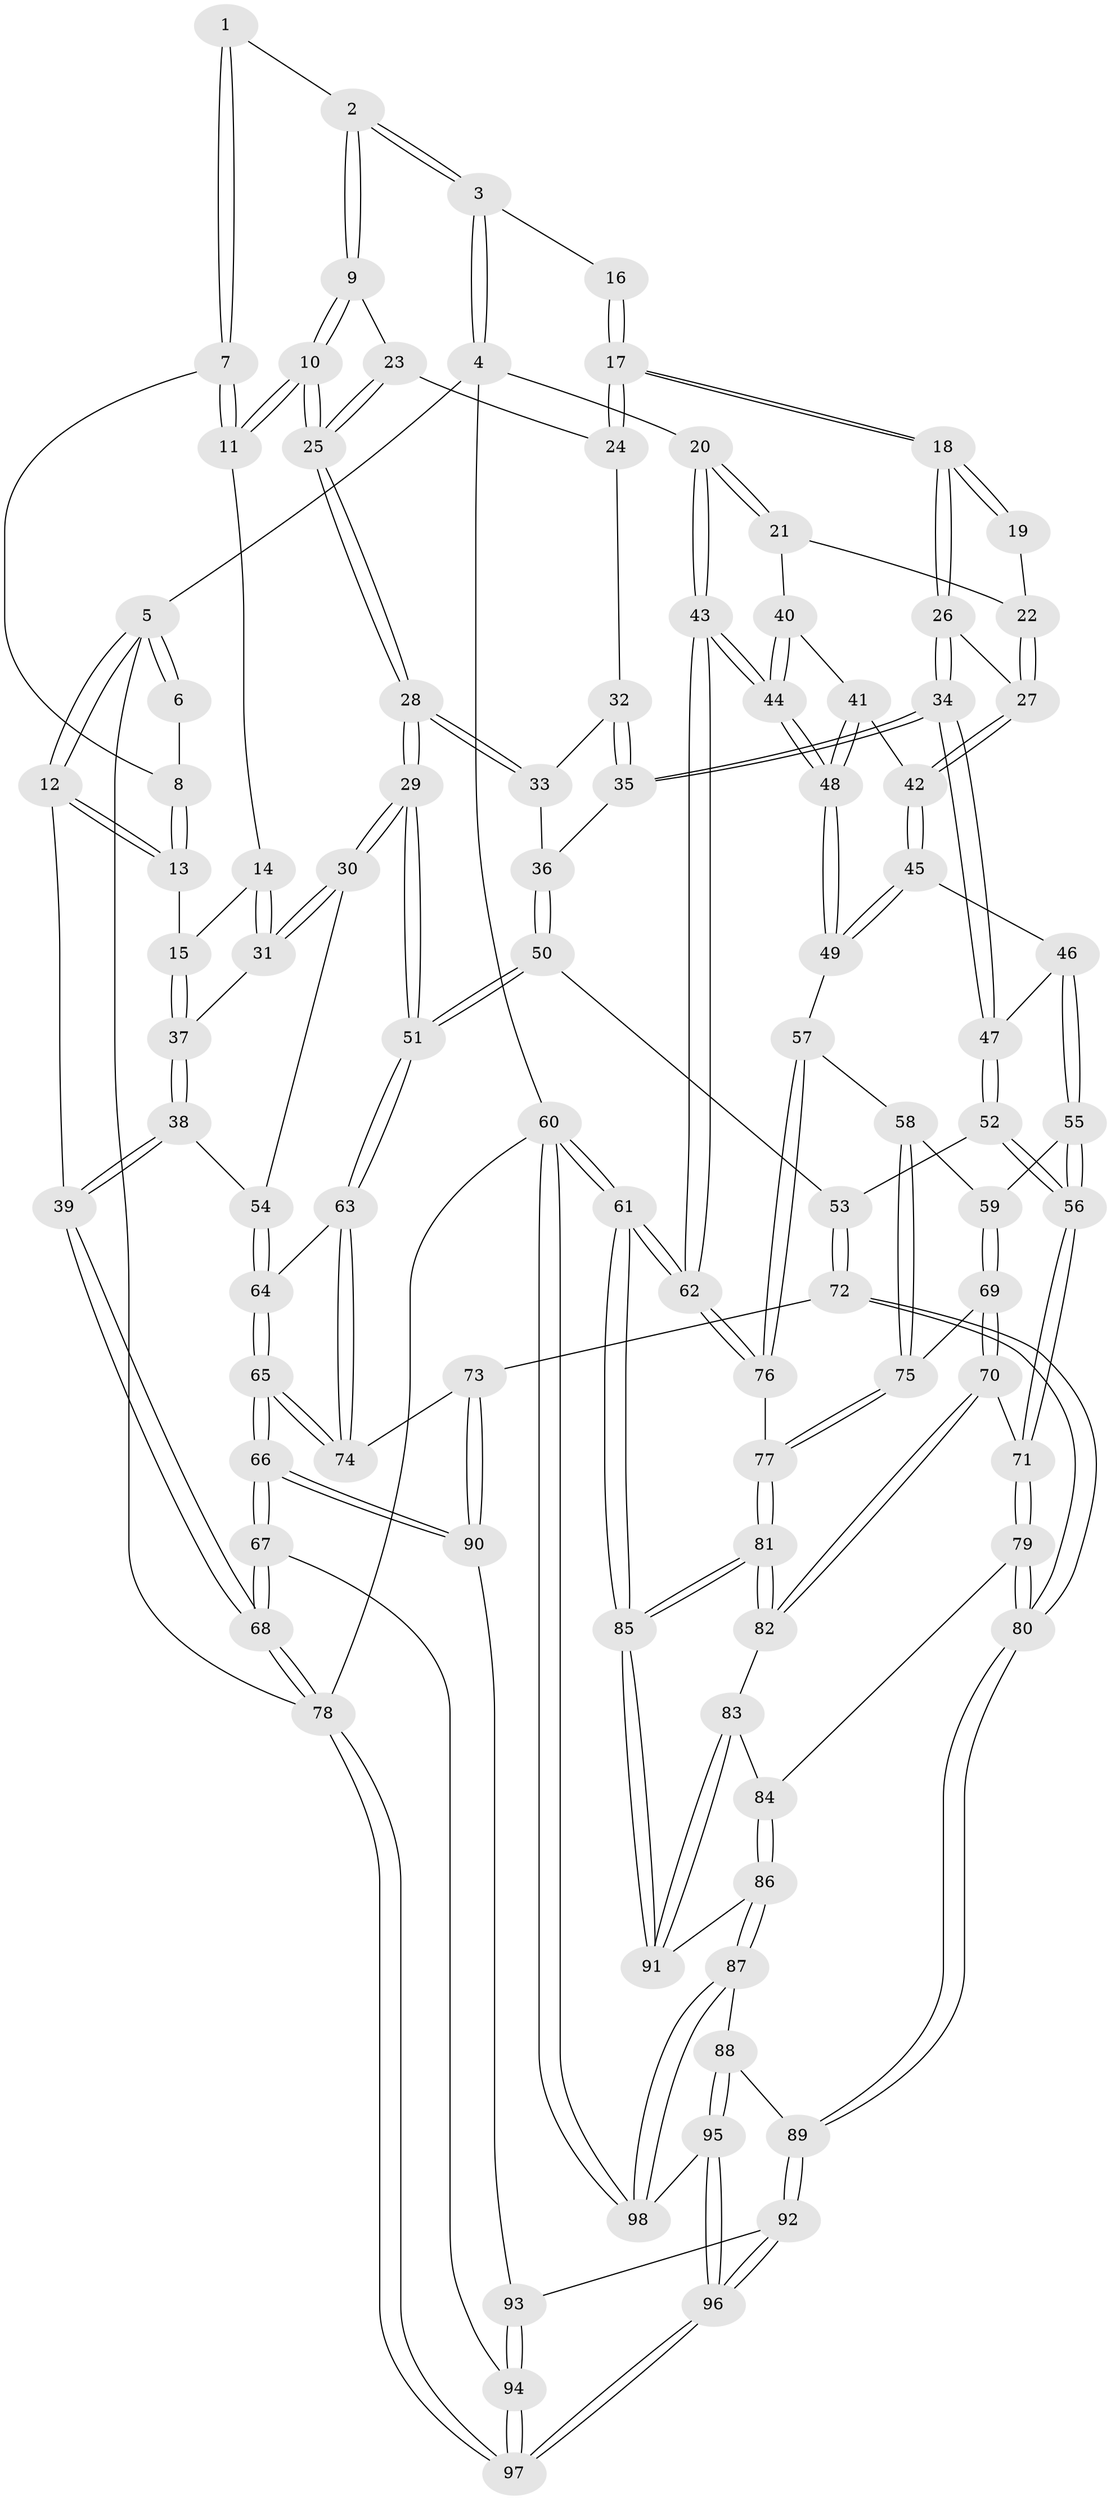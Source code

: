 // coarse degree distribution, {3: 0.3333333333333333, 5: 0.1794871794871795, 4: 0.3076923076923077, 6: 0.10256410256410256, 8: 0.02564102564102564, 7: 0.02564102564102564, 9: 0.02564102564102564}
// Generated by graph-tools (version 1.1) at 2025/05/03/04/25 22:05:35]
// undirected, 98 vertices, 242 edges
graph export_dot {
graph [start="1"]
  node [color=gray90,style=filled];
  1 [pos="+0.3660456722828459+0"];
  2 [pos="+0.3703605181880611+0"];
  3 [pos="+1+0"];
  4 [pos="+1+0"];
  5 [pos="+0+0"];
  6 [pos="+0.15706052111616856+0"];
  7 [pos="+0.19705957987791556+0.072144491930735"];
  8 [pos="+0.05133247550553408+0.09098560574672239"];
  9 [pos="+0.4429747414175529+0.016447748305446635"];
  10 [pos="+0.21023724619617012+0.1782646435953655"];
  11 [pos="+0.19682830755299424+0.1694925234542979"];
  12 [pos="+0+0.1474789945365783"];
  13 [pos="+0+0.1437016677887125"];
  14 [pos="+0.17884621544662752+0.17982580358552458"];
  15 [pos="+0.07816604221559338+0.20502871489561011"];
  16 [pos="+1+0"];
  17 [pos="+0.5933268217865518+0.13533615146414446"];
  18 [pos="+0.6413766335295447+0.19624206039411532"];
  19 [pos="+0.87257862618026+0.029947749469441683"];
  20 [pos="+1+0.08079331141536575"];
  21 [pos="+1+0.23243588553154848"];
  22 [pos="+0.8501525644165323+0.17600618136665067"];
  23 [pos="+0.4535138307123434+0.04539206197483791"];
  24 [pos="+0.4732836352544988+0.0661341831145991"];
  25 [pos="+0.29569154021651717+0.23997557806889905"];
  26 [pos="+0.6495073796267901+0.2185279095241392"];
  27 [pos="+0.8114481746686405+0.24065556314375539"];
  28 [pos="+0.3005487559347646+0.33555261330149855"];
  29 [pos="+0.29346623825731516+0.4049973501128736"];
  30 [pos="+0.22394822299986536+0.3891193008587629"];
  31 [pos="+0.16379927325745486+0.3474600133269914"];
  32 [pos="+0.4706803739280727+0.0890744857008816"];
  33 [pos="+0.43504523183740673+0.24116201712212884"];
  34 [pos="+0.6321657267395034+0.28568153926163664"];
  35 [pos="+0.49202921902417646+0.312398511744868"];
  36 [pos="+0.4703175391384541+0.3246112464969818"];
  37 [pos="+0.10346050780071485+0.3213966343383883"];
  38 [pos="+0+0.40712341102794364"];
  39 [pos="+0+0.407094807440389"];
  40 [pos="+0.9499225506504442+0.275987182534398"];
  41 [pos="+0.9138641483162263+0.29640385035569805"];
  42 [pos="+0.8465960464242296+0.2958638182357051"];
  43 [pos="+1+0.5096634773624017"];
  44 [pos="+1+0.5014043758379648"];
  45 [pos="+0.8142639121428322+0.39018213919986766"];
  46 [pos="+0.7807631693024658+0.4029874663271582"];
  47 [pos="+0.6390019352153586+0.32082079406240677"];
  48 [pos="+0.9925002628828637+0.502030039379477"];
  49 [pos="+0.9760970841227388+0.505889949344851"];
  50 [pos="+0.3677960387958186+0.4446958843130206"];
  51 [pos="+0.3220413615897993+0.4415715625496613"];
  52 [pos="+0.5638515393679511+0.5216125165614817"];
  53 [pos="+0.41768953101353856+0.46926913916685364"];
  54 [pos="+0.06633998373698707+0.4783592471972625"];
  55 [pos="+0.7462378236931684+0.4814468338776767"];
  56 [pos="+0.566803890775402+0.5255733998506126"];
  57 [pos="+0.966243628517754+0.5140868027471347"];
  58 [pos="+0.9640675845608545+0.5149818233759048"];
  59 [pos="+0.7890327229979759+0.5367023917361295"];
  60 [pos="+1+1"];
  61 [pos="+1+1"];
  62 [pos="+1+1"];
  63 [pos="+0.2974515042579542+0.4953201907137096"];
  64 [pos="+0.1174927576246734+0.6167104765972784"];
  65 [pos="+0.08025466788805241+0.6899435173490078"];
  66 [pos="+0.008374229536055608+0.769525689873052"];
  67 [pos="+0+0.7851183576370927"];
  68 [pos="+0+0.8297033906063686"];
  69 [pos="+0.7703286629502464+0.6056641847126621"];
  70 [pos="+0.667894403401905+0.6406990994011056"];
  71 [pos="+0.5889969584737432+0.6225131469977299"];
  72 [pos="+0.4169906270682432+0.7394732336476575"];
  73 [pos="+0.35211520466087076+0.7274727158076147"];
  74 [pos="+0.3232900837551584+0.6827314795005117"];
  75 [pos="+0.8238008638910945+0.6445242753321184"];
  76 [pos="+0.9272933041434837+0.6582269327392468"];
  77 [pos="+0.843590854888496+0.714553571602228"];
  78 [pos="+0+1"];
  79 [pos="+0.5520544606190633+0.6966233155542833"];
  80 [pos="+0.4425162487618098+0.7481524865954773"];
  81 [pos="+0.8266621381777348+0.8045533886869567"];
  82 [pos="+0.7949479522592773+0.7907186164613097"];
  83 [pos="+0.6716652328637136+0.7989418026155858"];
  84 [pos="+0.5579883926021768+0.7062951745920167"];
  85 [pos="+0.8863704386137059+0.9010066066562676"];
  86 [pos="+0.595642639970847+0.9329634437001098"];
  87 [pos="+0.5924712245277418+0.9365748706571667"];
  88 [pos="+0.5240204215899065+0.9167775622613186"];
  89 [pos="+0.44938632185850874+0.8856664740566678"];
  90 [pos="+0.25209695523894377+0.8327648361913641"];
  91 [pos="+0.6190406329778044+0.9212932264612279"];
  92 [pos="+0.38906960602366986+0.9362458297953538"];
  93 [pos="+0.25888139394552245+0.8488832295142866"];
  94 [pos="+0.21834243744591786+1"];
  95 [pos="+0.3320038324415258+1"];
  96 [pos="+0.3232975295886601+1"];
  97 [pos="+0.2833778144392011+1"];
  98 [pos="+0.6089196025139861+1"];
  1 -- 2;
  1 -- 7;
  1 -- 7;
  2 -- 3;
  2 -- 3;
  2 -- 9;
  2 -- 9;
  3 -- 4;
  3 -- 4;
  3 -- 16;
  4 -- 5;
  4 -- 20;
  4 -- 60;
  5 -- 6;
  5 -- 6;
  5 -- 12;
  5 -- 12;
  5 -- 78;
  6 -- 8;
  7 -- 8;
  7 -- 11;
  7 -- 11;
  8 -- 13;
  8 -- 13;
  9 -- 10;
  9 -- 10;
  9 -- 23;
  10 -- 11;
  10 -- 11;
  10 -- 25;
  10 -- 25;
  11 -- 14;
  12 -- 13;
  12 -- 13;
  12 -- 39;
  13 -- 15;
  14 -- 15;
  14 -- 31;
  14 -- 31;
  15 -- 37;
  15 -- 37;
  16 -- 17;
  16 -- 17;
  17 -- 18;
  17 -- 18;
  17 -- 24;
  17 -- 24;
  18 -- 19;
  18 -- 19;
  18 -- 26;
  18 -- 26;
  19 -- 22;
  20 -- 21;
  20 -- 21;
  20 -- 43;
  20 -- 43;
  21 -- 22;
  21 -- 40;
  22 -- 27;
  22 -- 27;
  23 -- 24;
  23 -- 25;
  23 -- 25;
  24 -- 32;
  25 -- 28;
  25 -- 28;
  26 -- 27;
  26 -- 34;
  26 -- 34;
  27 -- 42;
  27 -- 42;
  28 -- 29;
  28 -- 29;
  28 -- 33;
  28 -- 33;
  29 -- 30;
  29 -- 30;
  29 -- 51;
  29 -- 51;
  30 -- 31;
  30 -- 31;
  30 -- 54;
  31 -- 37;
  32 -- 33;
  32 -- 35;
  32 -- 35;
  33 -- 36;
  34 -- 35;
  34 -- 35;
  34 -- 47;
  34 -- 47;
  35 -- 36;
  36 -- 50;
  36 -- 50;
  37 -- 38;
  37 -- 38;
  38 -- 39;
  38 -- 39;
  38 -- 54;
  39 -- 68;
  39 -- 68;
  40 -- 41;
  40 -- 44;
  40 -- 44;
  41 -- 42;
  41 -- 48;
  41 -- 48;
  42 -- 45;
  42 -- 45;
  43 -- 44;
  43 -- 44;
  43 -- 62;
  43 -- 62;
  44 -- 48;
  44 -- 48;
  45 -- 46;
  45 -- 49;
  45 -- 49;
  46 -- 47;
  46 -- 55;
  46 -- 55;
  47 -- 52;
  47 -- 52;
  48 -- 49;
  48 -- 49;
  49 -- 57;
  50 -- 51;
  50 -- 51;
  50 -- 53;
  51 -- 63;
  51 -- 63;
  52 -- 53;
  52 -- 56;
  52 -- 56;
  53 -- 72;
  53 -- 72;
  54 -- 64;
  54 -- 64;
  55 -- 56;
  55 -- 56;
  55 -- 59;
  56 -- 71;
  56 -- 71;
  57 -- 58;
  57 -- 76;
  57 -- 76;
  58 -- 59;
  58 -- 75;
  58 -- 75;
  59 -- 69;
  59 -- 69;
  60 -- 61;
  60 -- 61;
  60 -- 98;
  60 -- 98;
  60 -- 78;
  61 -- 62;
  61 -- 62;
  61 -- 85;
  61 -- 85;
  62 -- 76;
  62 -- 76;
  63 -- 64;
  63 -- 74;
  63 -- 74;
  64 -- 65;
  64 -- 65;
  65 -- 66;
  65 -- 66;
  65 -- 74;
  65 -- 74;
  66 -- 67;
  66 -- 67;
  66 -- 90;
  66 -- 90;
  67 -- 68;
  67 -- 68;
  67 -- 94;
  68 -- 78;
  68 -- 78;
  69 -- 70;
  69 -- 70;
  69 -- 75;
  70 -- 71;
  70 -- 82;
  70 -- 82;
  71 -- 79;
  71 -- 79;
  72 -- 73;
  72 -- 80;
  72 -- 80;
  73 -- 74;
  73 -- 90;
  73 -- 90;
  75 -- 77;
  75 -- 77;
  76 -- 77;
  77 -- 81;
  77 -- 81;
  78 -- 97;
  78 -- 97;
  79 -- 80;
  79 -- 80;
  79 -- 84;
  80 -- 89;
  80 -- 89;
  81 -- 82;
  81 -- 82;
  81 -- 85;
  81 -- 85;
  82 -- 83;
  83 -- 84;
  83 -- 91;
  83 -- 91;
  84 -- 86;
  84 -- 86;
  85 -- 91;
  85 -- 91;
  86 -- 87;
  86 -- 87;
  86 -- 91;
  87 -- 88;
  87 -- 98;
  87 -- 98;
  88 -- 89;
  88 -- 95;
  88 -- 95;
  89 -- 92;
  89 -- 92;
  90 -- 93;
  92 -- 93;
  92 -- 96;
  92 -- 96;
  93 -- 94;
  93 -- 94;
  94 -- 97;
  94 -- 97;
  95 -- 96;
  95 -- 96;
  95 -- 98;
  96 -- 97;
  96 -- 97;
}
